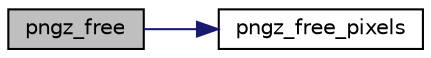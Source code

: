 digraph "pngz_free"
{
 // LATEX_PDF_SIZE
  edge [fontname="Helvetica",fontsize="10",labelfontname="Helvetica",labelfontsize="10"];
  node [fontname="Helvetica",fontsize="10",shape=record];
  rankdir="LR";
  Node1 [label="pngz_free",height=0.2,width=0.4,color="black", fillcolor="grey75", style="filled", fontcolor="black",tooltip="free a pngz ztructs pixels."];
  Node1 -> Node2 [color="midnightblue",fontsize="10",style="solid",fontname="Helvetica"];
  Node2 [label="pngz_free_pixels",height=0.2,width=0.4,color="black", fillcolor="white", style="filled",URL="$pngz_8c.html#aa7732352c6246abe07bbd28c57fc1d40",tooltip="safely free pixel buffer."];
}
